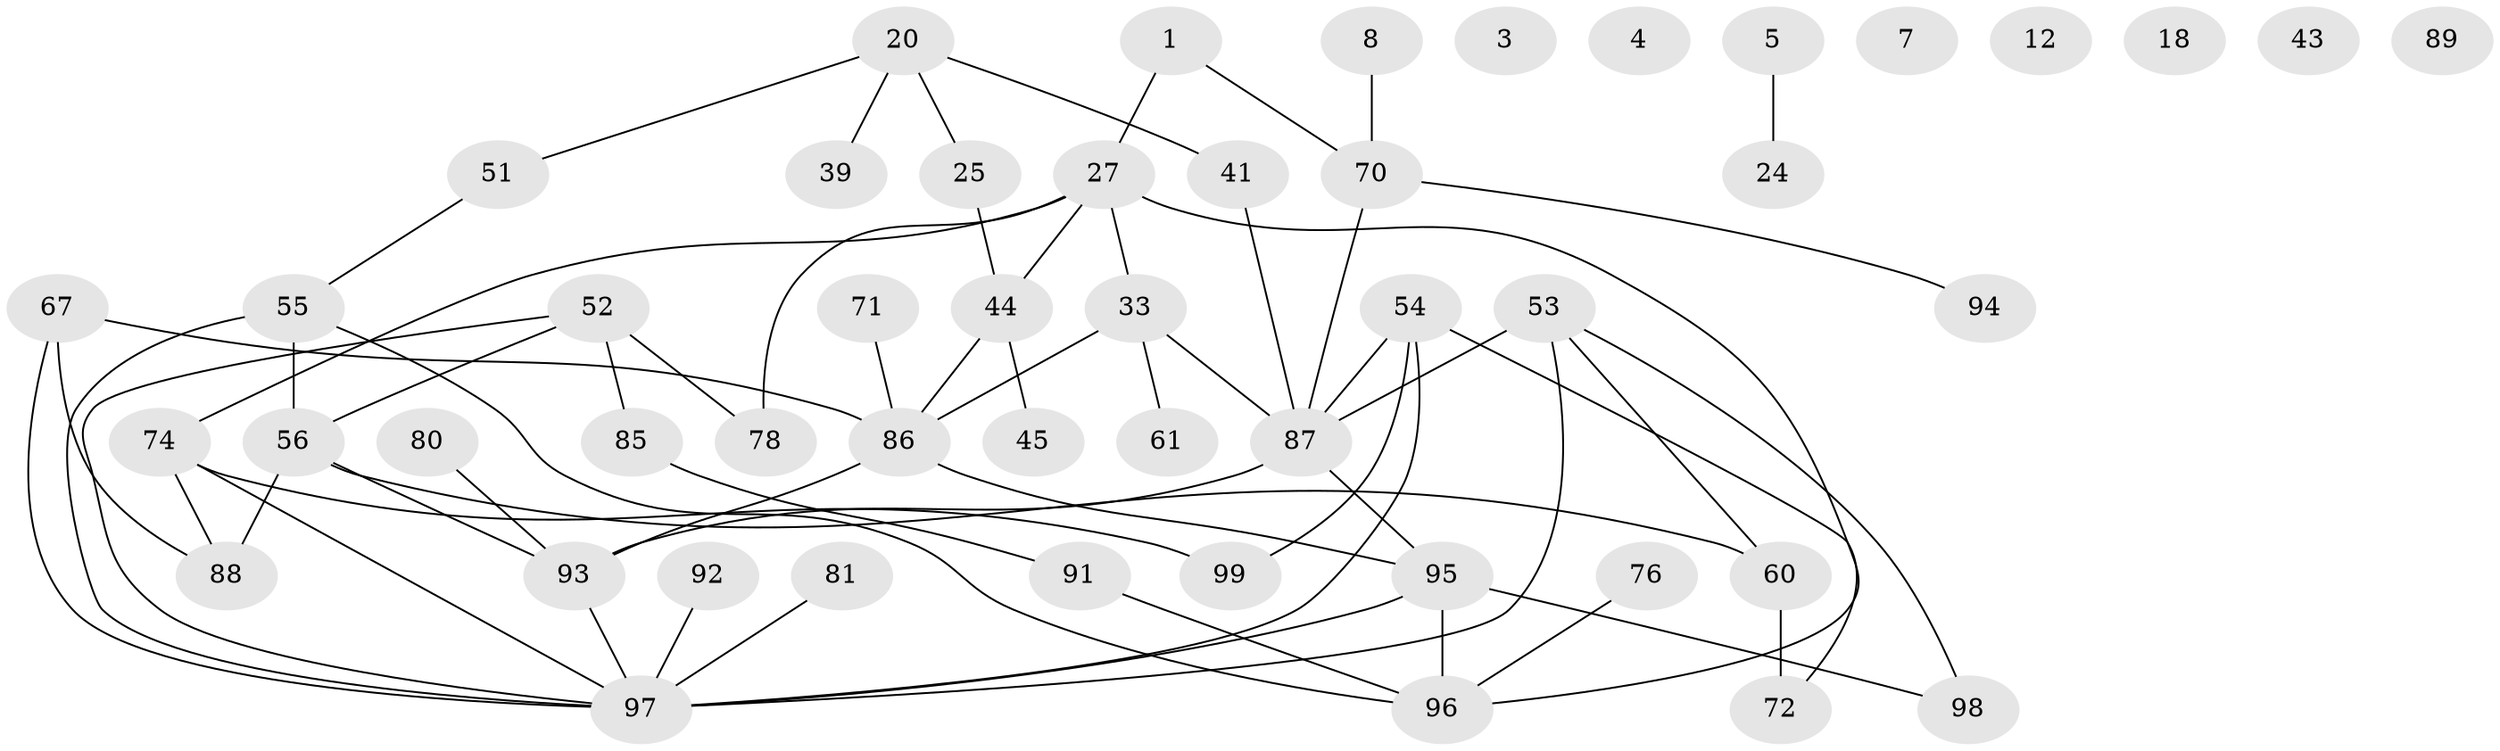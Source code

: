 // original degree distribution, {2: 0.24242424242424243, 0: 0.0707070707070707, 1: 0.1919191919191919, 4: 0.16161616161616163, 3: 0.2222222222222222, 5: 0.09090909090909091, 7: 0.020202020202020204}
// Generated by graph-tools (version 1.1) at 2025/43/03/04/25 21:43:18]
// undirected, 49 vertices, 63 edges
graph export_dot {
graph [start="1"]
  node [color=gray90,style=filled];
  1;
  3;
  4;
  5;
  7;
  8;
  12;
  18;
  20;
  24;
  25;
  27 [super="+11"];
  33 [super="+22"];
  39;
  41;
  43;
  44;
  45;
  51;
  52;
  53 [super="+42"];
  54 [super="+48"];
  55;
  56 [super="+29"];
  60;
  61;
  67;
  70;
  71;
  72 [super="+57"];
  74;
  76;
  78;
  80;
  81;
  85;
  86 [super="+21+73+66"];
  87 [super="+64+68+59"];
  88;
  89;
  91 [super="+75"];
  92;
  93 [super="+17+50"];
  94;
  95 [super="+77"];
  96 [super="+35+79+90"];
  97 [super="+83+84"];
  98;
  99 [super="+58"];
  1 -- 70;
  1 -- 27;
  5 -- 24;
  8 -- 70;
  20 -- 25;
  20 -- 39;
  20 -- 41;
  20 -- 51;
  25 -- 44;
  27 -- 78;
  27 -- 33 [weight=2];
  27 -- 74;
  27 -- 44;
  27 -- 96;
  33 -- 61;
  33 -- 86 [weight=2];
  33 -- 87;
  41 -- 87;
  44 -- 45;
  44 -- 86;
  51 -- 55;
  52 -- 56;
  52 -- 78;
  52 -- 85;
  52 -- 97;
  53 -- 98;
  53 -- 60;
  53 -- 97 [weight=2];
  53 -- 87;
  54 -- 72;
  54 -- 97 [weight=2];
  54 -- 99;
  54 -- 87 [weight=3];
  55 -- 56 [weight=2];
  55 -- 96;
  55 -- 97;
  56 -- 88 [weight=2];
  56 -- 60;
  56 -- 93;
  60 -- 72 [weight=2];
  67 -- 88;
  67 -- 97;
  67 -- 86;
  70 -- 94;
  70 -- 87;
  71 -- 86;
  74 -- 88;
  74 -- 97 [weight=2];
  74 -- 99;
  76 -- 96;
  80 -- 93;
  81 -- 97;
  85 -- 91;
  86 -- 93 [weight=3];
  86 -- 95;
  87 -- 93 [weight=2];
  87 -- 95;
  91 -- 96;
  92 -- 97;
  93 -- 97 [weight=2];
  95 -- 98;
  95 -- 97;
  95 -- 96 [weight=2];
}
